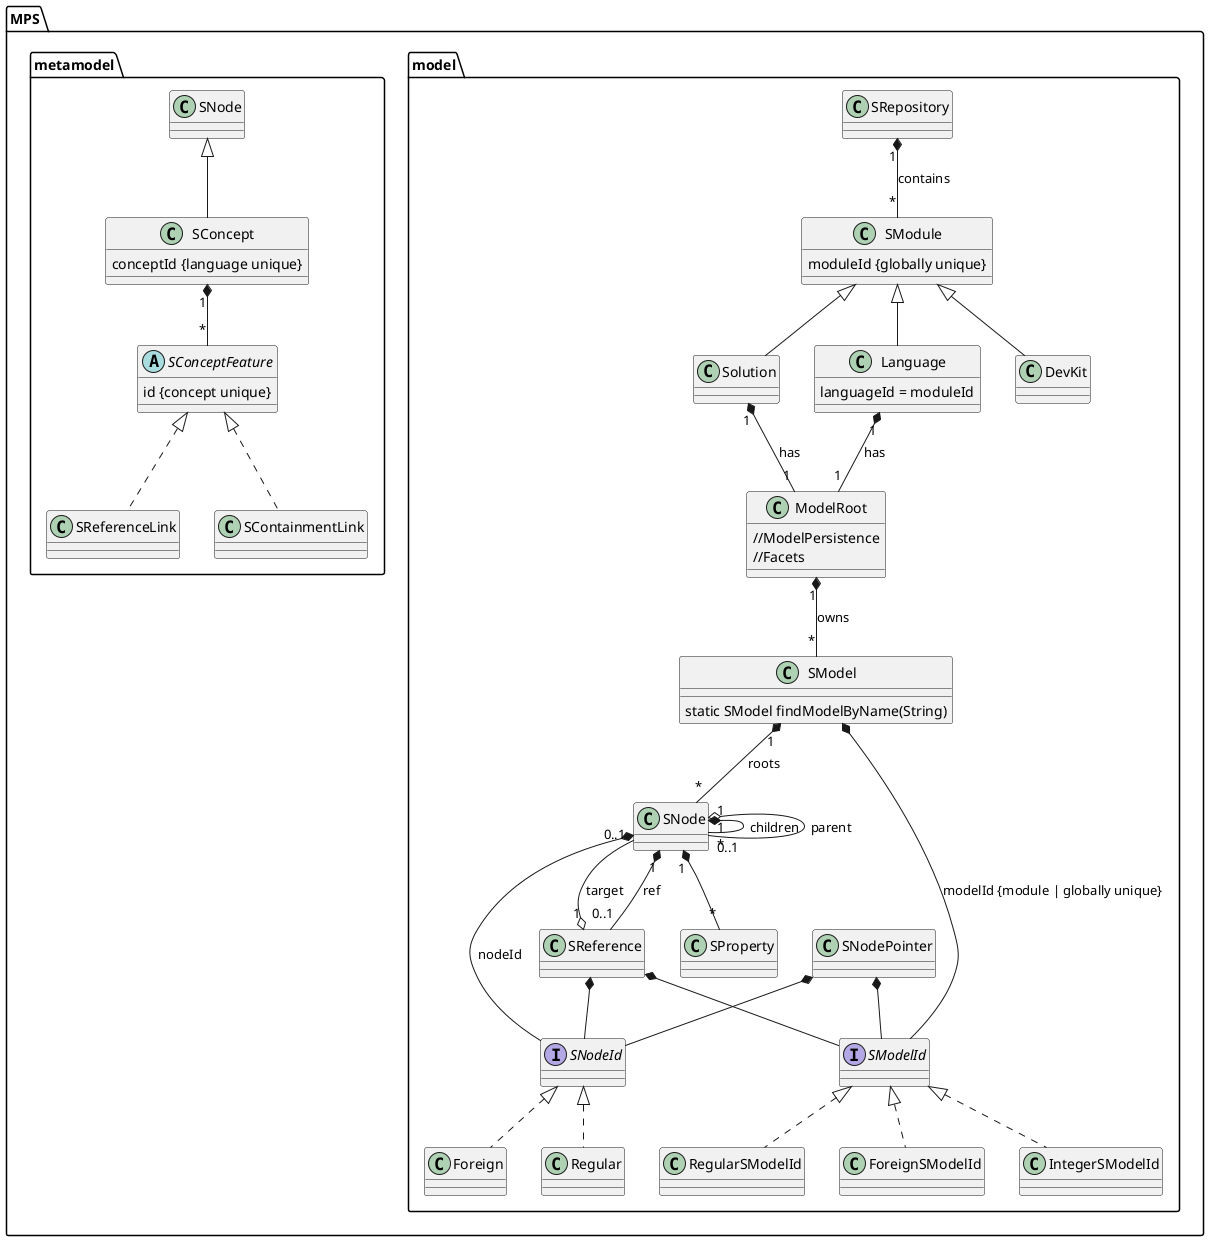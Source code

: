 @startuml

' Based on an aricle "How JetBrains Meta Programming System (MPS) Identifies Things" (https://blog.logv.ws/2021/04/21/how-jetbrains-mps-identifies-things/) by Kolja Dummann

package MPS.model
{
    class SRepository
    {
    }
    SRepository "1" *-- "*" SModule: contains
    
    '==============================================================================================
    ' Module
    '==============================================================================================

    ' If MPS encounters a model or module with the same id the second time it will not load it.
    class SModule 
    {
        moduleId {globally unique}
    }

    class Solution extends SModule
    class Language extends SModule
    {
        languageId = moduleId
    }
    class DevKit extends SModule
    Solution "1" *-- "1" ModelRoot: has
    Language "1" *-- "1" ModelRoot: has

    '==============================================================================================
    ' Model 
    '==============================================================================================

    ' Not important for identities
    class ModelRoot 
    {
        //ModelPersistence
        //Facets
    }
    ModelRoot "1" *-- "*" SModel: owns

    ' If MPS encounters a model or module with the same id the second time it will not load it.
    ' A model id can be globally unique in which case the module, which contains a model,
    ' isn’t used for calculating the identity of a model. If a model id is not globally unique
    ' it is bound to the module.
    interface SModelId
    
    ' RegularSModelId {globally unique} {UUID based} [default]
    '   Model ids created by MPS
    class RegularSModelId implements SModelId
    
    ' ForeignSModelId {globally unique} {String based}
    '   Should be globally unique (useful in custom persistence scenarios where the model id isn’t chosen by MPS)
    class ForeignSModelId implements SModelId
    
    ' IntegerSModelId {module unique} {Integer based}
    '   Useful when it’s ok for you to combine module and model identity
    class IntegerSModelId implements SModelId
    
    ' It is possible to move a model to a different module without changing its identity. 
    ' But moving a model might break code generation or compilation because the module
    ' is used for configuring aspects like class loading and compilation dependencies.
    class SModel
    {
        static SModel findModelByName(String)
    }
    SModel *-- SModelId: modelId {module | globally unique}
    SModel "1" *-- "*" SNode : roots
    

    '==============================================================================================
    ' Node
    '==============================================================================================

    ' {model unique}
    ' To construct the complete identity of a node you will need the model id and the node id.
    ' It allows for optimization: When nodes are copied between models they, if no conflict occurs, keep their original node ids. When more than one node is copied at a time MPS can easily manage to keep references between the nodes intact.
    interface SNodeId
    ' {long based}
    class Regular implements SNodeId
    ' {string based}
    class Foreign implements SNodeId

    class SNode
    {
    }
    SNode *-- SNodeId: nodeId
    SNode "1" *-- "*" SNode : children
    SNode "1" o-- "0..1" SNode : parent
    SNode "1" *-- "*" SProperty
    SNode "1" *-- "0..1" SReference: ref
    
    class SProperty
    {
    }
    
    ' While it doesn’t use the same class a reference between nodes is technically a SNodePointer. 
    ' A reference stores the same information: model id and node id of the reference target.
    ' This behavior allows MPS to update the model part of a reference without changing the node id part.
    ' The result is that self-contained groups of nodes can be copied while preserving the references between each other.
    class SReference 
    {
    }
    SReference "1" o-- "0..1" SNode : target
    SReference *-- SModelId
    SReference *-- SNodeId
    
    ' Constructs the complete identity of a node you will need the model id and the node id.
    ' Can be safely stored and parsed from a string, it is useful in scenarios where you need to exchange node identity. 
    ' A node pointer is for instance what the Copy Node URL action uses to encode the node into the URL.
    class SNodePointer
    SNodePointer *-- SModelId
    SNodePointer *-- SNodeId
}
package MPS.metamodel
{
    '==============================================================================================
    ' Languages, Concepts, Roles, and Properties
    '==============================================================================================

    class SConcept extends SNode
    {
        conceptId {language unique}
    }
    SConcept "1" *-- "*" SConceptFeature

    ' Role
    abstract class SConceptFeature
    {
        id {concept unique}
    }

    class SReferenceLink implements SConceptFeature
    class SContainmentLink implements SConceptFeature

}
@enduml
